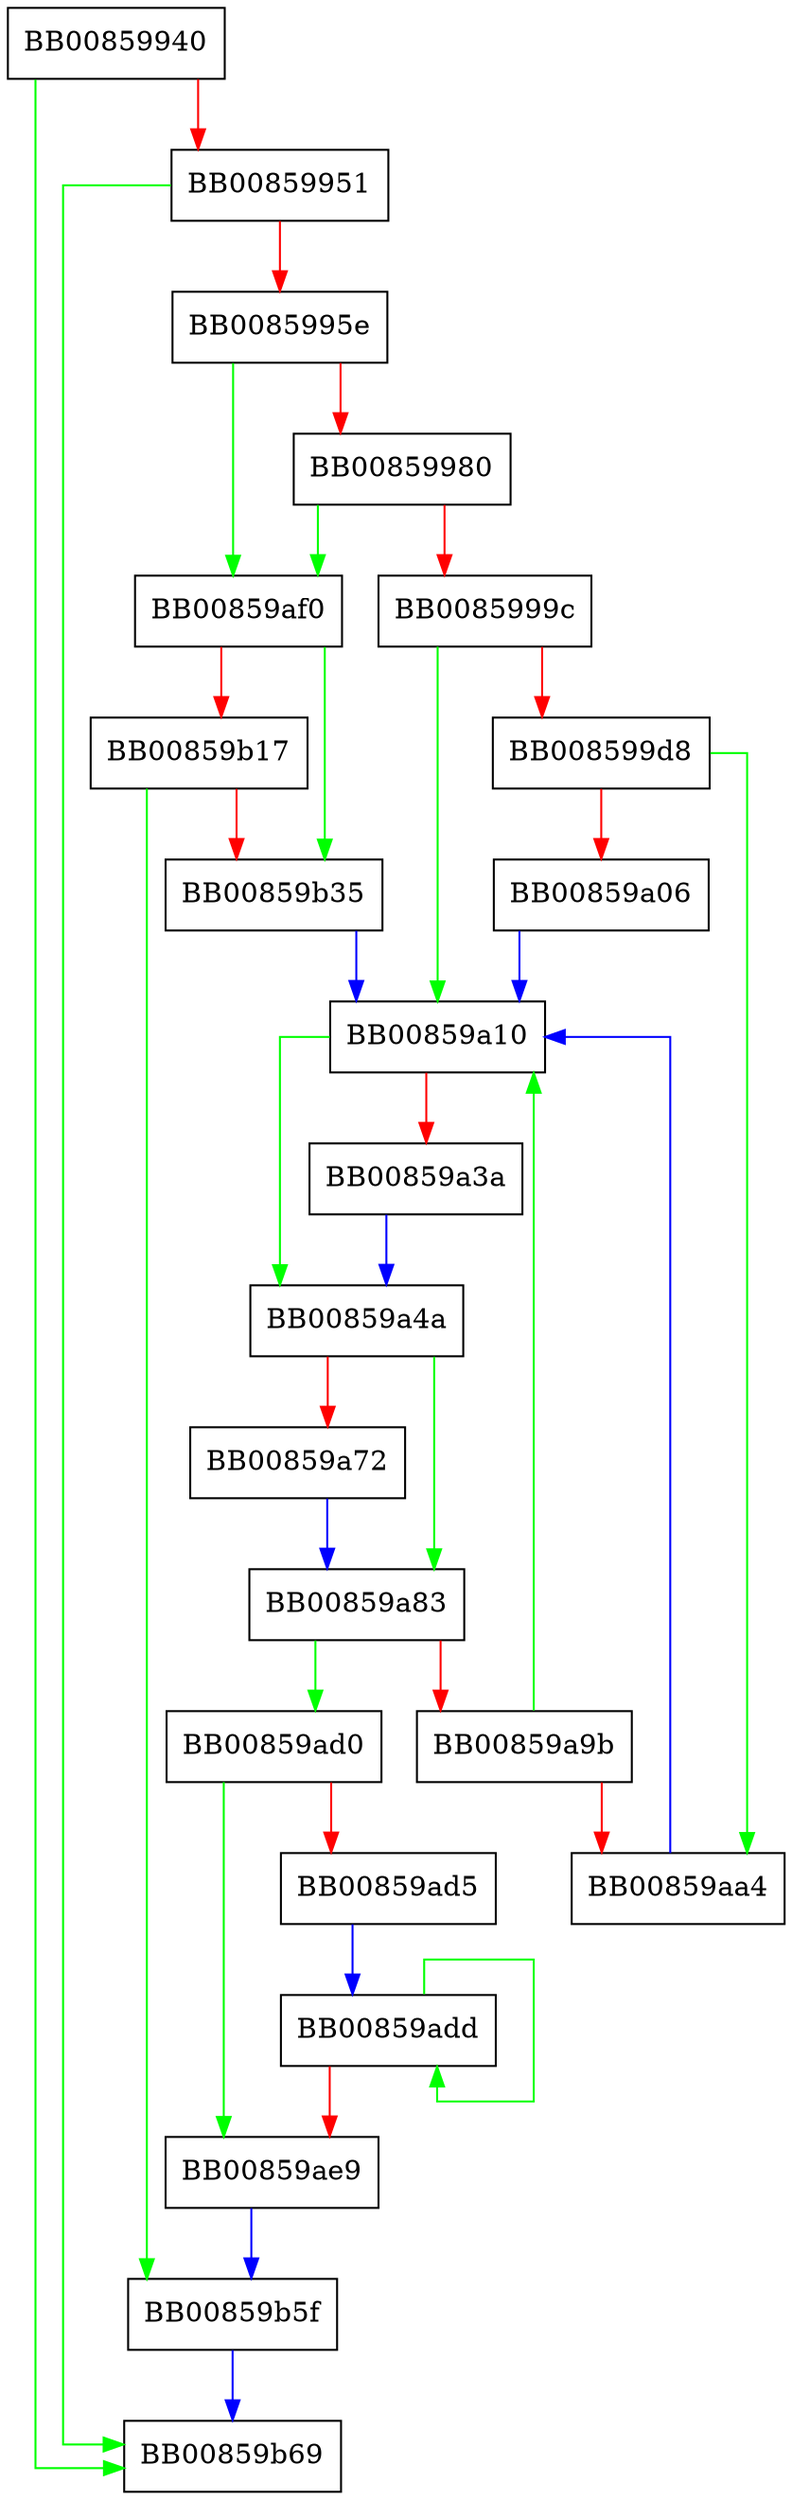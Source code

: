 digraph padlock_cbc_encrypt {
  node [shape="box"];
  graph [splines=ortho];
  BB00859940 -> BB00859b69 [color="green"];
  BB00859940 -> BB00859951 [color="red"];
  BB00859951 -> BB00859b69 [color="green"];
  BB00859951 -> BB0085995e [color="red"];
  BB0085995e -> BB00859af0 [color="green"];
  BB0085995e -> BB00859980 [color="red"];
  BB00859980 -> BB00859af0 [color="green"];
  BB00859980 -> BB0085999c [color="red"];
  BB0085999c -> BB00859a10 [color="green"];
  BB0085999c -> BB008599d8 [color="red"];
  BB008599d8 -> BB00859aa4 [color="green"];
  BB008599d8 -> BB00859a06 [color="red"];
  BB00859a06 -> BB00859a10 [color="blue"];
  BB00859a10 -> BB00859a4a [color="green"];
  BB00859a10 -> BB00859a3a [color="red"];
  BB00859a3a -> BB00859a4a [color="blue"];
  BB00859a4a -> BB00859a83 [color="green"];
  BB00859a4a -> BB00859a72 [color="red"];
  BB00859a72 -> BB00859a83 [color="blue"];
  BB00859a83 -> BB00859ad0 [color="green"];
  BB00859a83 -> BB00859a9b [color="red"];
  BB00859a9b -> BB00859a10 [color="green"];
  BB00859a9b -> BB00859aa4 [color="red"];
  BB00859aa4 -> BB00859a10 [color="blue"];
  BB00859ad0 -> BB00859ae9 [color="green"];
  BB00859ad0 -> BB00859ad5 [color="red"];
  BB00859ad5 -> BB00859add [color="blue"];
  BB00859add -> BB00859add [color="green"];
  BB00859add -> BB00859ae9 [color="red"];
  BB00859ae9 -> BB00859b5f [color="blue"];
  BB00859af0 -> BB00859b35 [color="green"];
  BB00859af0 -> BB00859b17 [color="red"];
  BB00859b17 -> BB00859b5f [color="green"];
  BB00859b17 -> BB00859b35 [color="red"];
  BB00859b35 -> BB00859a10 [color="blue"];
  BB00859b5f -> BB00859b69 [color="blue"];
}
